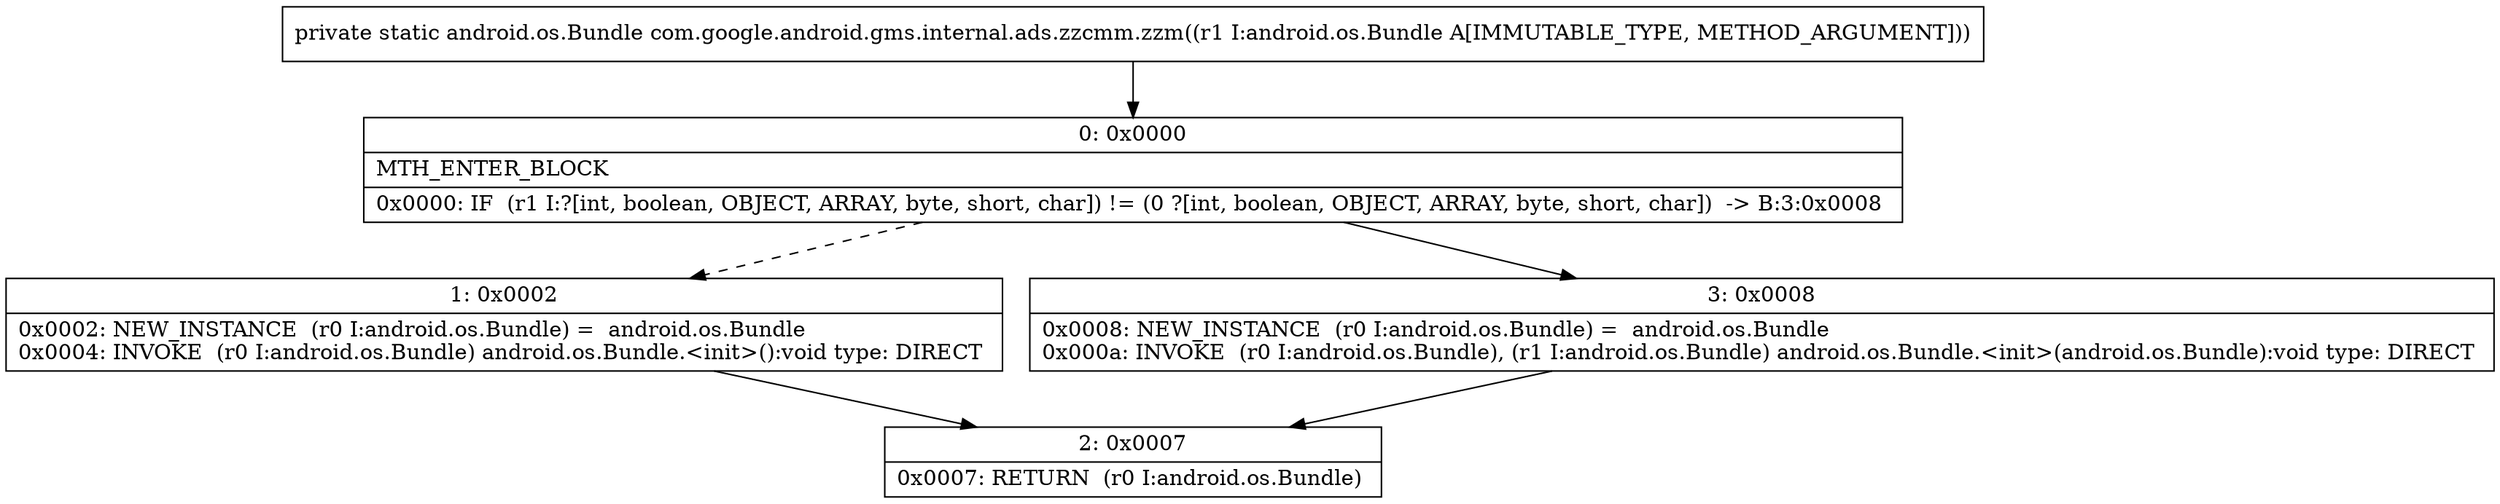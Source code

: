digraph "CFG forcom.google.android.gms.internal.ads.zzcmm.zzm(Landroid\/os\/Bundle;)Landroid\/os\/Bundle;" {
Node_0 [shape=record,label="{0\:\ 0x0000|MTH_ENTER_BLOCK\l|0x0000: IF  (r1 I:?[int, boolean, OBJECT, ARRAY, byte, short, char]) != (0 ?[int, boolean, OBJECT, ARRAY, byte, short, char])  \-\> B:3:0x0008 \l}"];
Node_1 [shape=record,label="{1\:\ 0x0002|0x0002: NEW_INSTANCE  (r0 I:android.os.Bundle) =  android.os.Bundle \l0x0004: INVOKE  (r0 I:android.os.Bundle) android.os.Bundle.\<init\>():void type: DIRECT \l}"];
Node_2 [shape=record,label="{2\:\ 0x0007|0x0007: RETURN  (r0 I:android.os.Bundle) \l}"];
Node_3 [shape=record,label="{3\:\ 0x0008|0x0008: NEW_INSTANCE  (r0 I:android.os.Bundle) =  android.os.Bundle \l0x000a: INVOKE  (r0 I:android.os.Bundle), (r1 I:android.os.Bundle) android.os.Bundle.\<init\>(android.os.Bundle):void type: DIRECT \l}"];
MethodNode[shape=record,label="{private static android.os.Bundle com.google.android.gms.internal.ads.zzcmm.zzm((r1 I:android.os.Bundle A[IMMUTABLE_TYPE, METHOD_ARGUMENT])) }"];
MethodNode -> Node_0;
Node_0 -> Node_1[style=dashed];
Node_0 -> Node_3;
Node_1 -> Node_2;
Node_3 -> Node_2;
}

